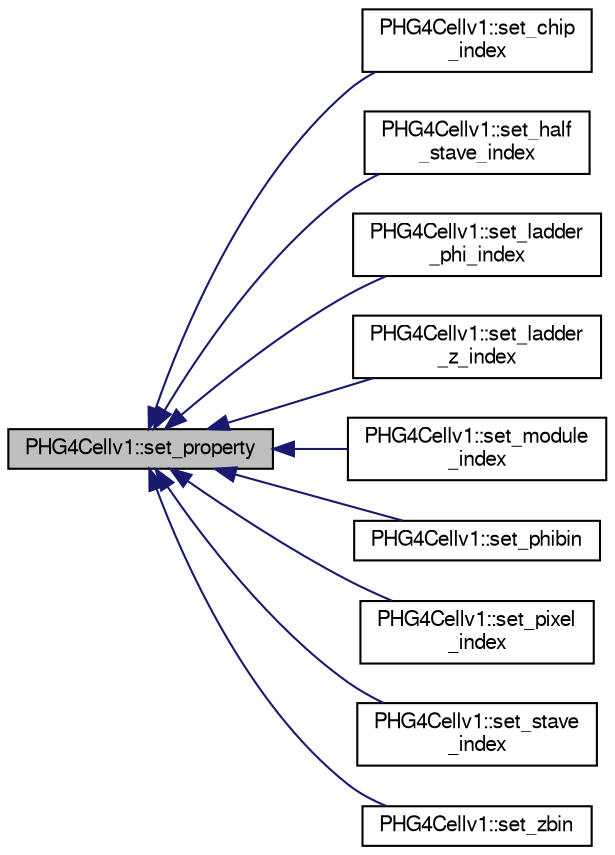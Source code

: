 digraph "PHG4Cellv1::set_property"
{
  bgcolor="transparent";
  edge [fontname="FreeSans",fontsize="10",labelfontname="FreeSans",labelfontsize="10"];
  node [fontname="FreeSans",fontsize="10",shape=record];
  rankdir="LR";
  Node1 [label="PHG4Cellv1::set_property",height=0.2,width=0.4,color="black", fillcolor="grey75", style="filled" fontcolor="black"];
  Node1 -> Node2 [dir="back",color="midnightblue",fontsize="10",style="solid",fontname="FreeSans"];
  Node2 [label="PHG4Cellv1::set_chip\l_index",height=0.2,width=0.4,color="black",URL="$de/d5e/classPHG4Cellv1.html#ab87d4384c9d98f8c8160c538dd9622e6"];
  Node1 -> Node3 [dir="back",color="midnightblue",fontsize="10",style="solid",fontname="FreeSans"];
  Node3 [label="PHG4Cellv1::set_half\l_stave_index",height=0.2,width=0.4,color="black",URL="$de/d5e/classPHG4Cellv1.html#a5c3fdf90437b87c08643c0bc98ea47ed"];
  Node1 -> Node4 [dir="back",color="midnightblue",fontsize="10",style="solid",fontname="FreeSans"];
  Node4 [label="PHG4Cellv1::set_ladder\l_phi_index",height=0.2,width=0.4,color="black",URL="$de/d5e/classPHG4Cellv1.html#a7ad3006bdfa789824bad406c02128f29"];
  Node1 -> Node5 [dir="back",color="midnightblue",fontsize="10",style="solid",fontname="FreeSans"];
  Node5 [label="PHG4Cellv1::set_ladder\l_z_index",height=0.2,width=0.4,color="black",URL="$de/d5e/classPHG4Cellv1.html#a2e49f7d2442ef20378d64feaf771ffdd"];
  Node1 -> Node6 [dir="back",color="midnightblue",fontsize="10",style="solid",fontname="FreeSans"];
  Node6 [label="PHG4Cellv1::set_module\l_index",height=0.2,width=0.4,color="black",URL="$de/d5e/classPHG4Cellv1.html#afc35c854fba60b6fb370f31fb77a6276"];
  Node1 -> Node7 [dir="back",color="midnightblue",fontsize="10",style="solid",fontname="FreeSans"];
  Node7 [label="PHG4Cellv1::set_phibin",height=0.2,width=0.4,color="black",URL="$de/d5e/classPHG4Cellv1.html#aae516f9cd273cddb1824de4d117162ca"];
  Node1 -> Node8 [dir="back",color="midnightblue",fontsize="10",style="solid",fontname="FreeSans"];
  Node8 [label="PHG4Cellv1::set_pixel\l_index",height=0.2,width=0.4,color="black",URL="$de/d5e/classPHG4Cellv1.html#ab741eafefb79306f6acc5aef49443c2a"];
  Node1 -> Node9 [dir="back",color="midnightblue",fontsize="10",style="solid",fontname="FreeSans"];
  Node9 [label="PHG4Cellv1::set_stave\l_index",height=0.2,width=0.4,color="black",URL="$de/d5e/classPHG4Cellv1.html#ab84e1f58ac5b0cd4e7f7bd5eded279dd"];
  Node1 -> Node10 [dir="back",color="midnightblue",fontsize="10",style="solid",fontname="FreeSans"];
  Node10 [label="PHG4Cellv1::set_zbin",height=0.2,width=0.4,color="black",URL="$de/d5e/classPHG4Cellv1.html#a0924870186c9f8e3c94af244e6de35fb"];
}
